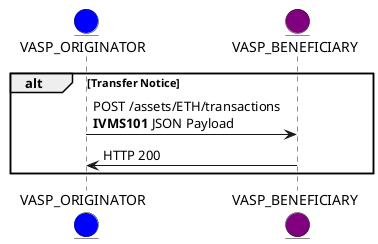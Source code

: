 @startuml
'https://plantuml.com/sequence-diagram

entity VASP_ORIGINATOR #blue
entity VASP_BENEFICIARY #purple

alt Transfer Notice
VASP_ORIGINATOR -> VASP_BENEFICIARY: POST /assets/ETH/transactions\n**IVMS101** JSON Payload
VASP_BENEFICIARY -> VASP_ORIGINATOR: HTTP 200
end

@enduml